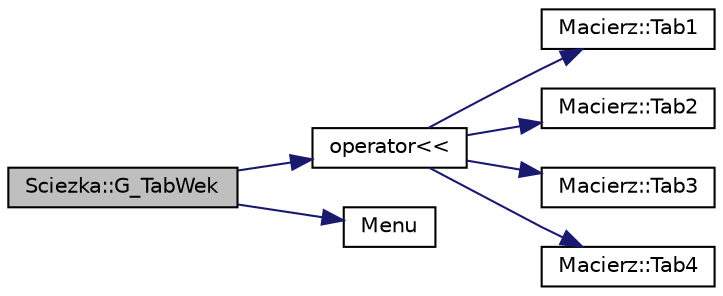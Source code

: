 digraph "Sciezka::G_TabWek"
{
  edge [fontname="Helvetica",fontsize="10",labelfontname="Helvetica",labelfontsize="10"];
  node [fontname="Helvetica",fontsize="10",shape=record];
  rankdir="LR";
  Node1 [label="Sciezka::G_TabWek",height=0.2,width=0.4,color="black", fillcolor="grey75", style="filled", fontcolor="black"];
  Node1 -> Node2 [color="midnightblue",fontsize="10",style="solid",fontname="Helvetica"];
  Node2 [label="operator\<\<",height=0.2,width=0.4,color="black", fillcolor="white", style="filled",URL="$_macierz_8cpp.html#a012fabee0d829b8ce6998f60fe6ec1f7"];
  Node2 -> Node3 [color="midnightblue",fontsize="10",style="solid",fontname="Helvetica"];
  Node3 [label="Macierz::Tab1",height=0.2,width=0.4,color="black", fillcolor="white", style="filled",URL="$class_macierz.html#ad0759ca98158d289bdde5e37b6c7004e"];
  Node2 -> Node4 [color="midnightblue",fontsize="10",style="solid",fontname="Helvetica"];
  Node4 [label="Macierz::Tab2",height=0.2,width=0.4,color="black", fillcolor="white", style="filled",URL="$class_macierz.html#aabdfc418e27507138e5e5ecf1680aae0"];
  Node2 -> Node5 [color="midnightblue",fontsize="10",style="solid",fontname="Helvetica"];
  Node5 [label="Macierz::Tab3",height=0.2,width=0.4,color="black", fillcolor="white", style="filled",URL="$class_macierz.html#a9653feca9080cf330dd98b46188e28d4"];
  Node2 -> Node6 [color="midnightblue",fontsize="10",style="solid",fontname="Helvetica"];
  Node6 [label="Macierz::Tab4",height=0.2,width=0.4,color="black", fillcolor="white", style="filled",URL="$class_macierz.html#a825142f07e9462269e155eded7419aff"];
  Node1 -> Node7 [color="midnightblue",fontsize="10",style="solid",fontname="Helvetica"];
  Node7 [label="Menu",height=0.2,width=0.4,color="black", fillcolor="white", style="filled",URL="$_sciezka_8hh.html#afdf1ca9e7afc3e7ec41b47fea4b3d80d"];
}

